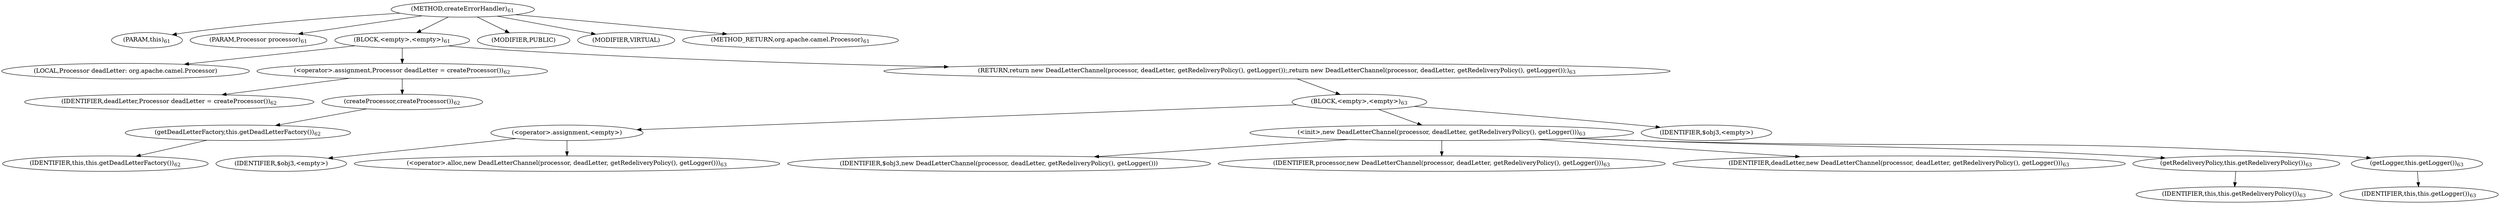 digraph "createErrorHandler" {  
"202" [label = <(METHOD,createErrorHandler)<SUB>61</SUB>> ]
"12" [label = <(PARAM,this)<SUB>61</SUB>> ]
"203" [label = <(PARAM,Processor processor)<SUB>61</SUB>> ]
"204" [label = <(BLOCK,&lt;empty&gt;,&lt;empty&gt;)<SUB>61</SUB>> ]
"205" [label = <(LOCAL,Processor deadLetter: org.apache.camel.Processor)> ]
"206" [label = <(&lt;operator&gt;.assignment,Processor deadLetter = createProcessor())<SUB>62</SUB>> ]
"207" [label = <(IDENTIFIER,deadLetter,Processor deadLetter = createProcessor())<SUB>62</SUB>> ]
"208" [label = <(createProcessor,createProcessor())<SUB>62</SUB>> ]
"209" [label = <(getDeadLetterFactory,this.getDeadLetterFactory())<SUB>62</SUB>> ]
"11" [label = <(IDENTIFIER,this,this.getDeadLetterFactory())<SUB>62</SUB>> ]
"210" [label = <(RETURN,return new DeadLetterChannel(processor, deadLetter, getRedeliveryPolicy(), getLogger());,return new DeadLetterChannel(processor, deadLetter, getRedeliveryPolicy(), getLogger());)<SUB>63</SUB>> ]
"211" [label = <(BLOCK,&lt;empty&gt;,&lt;empty&gt;)<SUB>63</SUB>> ]
"212" [label = <(&lt;operator&gt;.assignment,&lt;empty&gt;)> ]
"213" [label = <(IDENTIFIER,$obj3,&lt;empty&gt;)> ]
"214" [label = <(&lt;operator&gt;.alloc,new DeadLetterChannel(processor, deadLetter, getRedeliveryPolicy(), getLogger()))<SUB>63</SUB>> ]
"215" [label = <(&lt;init&gt;,new DeadLetterChannel(processor, deadLetter, getRedeliveryPolicy(), getLogger()))<SUB>63</SUB>> ]
"216" [label = <(IDENTIFIER,$obj3,new DeadLetterChannel(processor, deadLetter, getRedeliveryPolicy(), getLogger()))> ]
"217" [label = <(IDENTIFIER,processor,new DeadLetterChannel(processor, deadLetter, getRedeliveryPolicy(), getLogger()))<SUB>63</SUB>> ]
"218" [label = <(IDENTIFIER,deadLetter,new DeadLetterChannel(processor, deadLetter, getRedeliveryPolicy(), getLogger()))<SUB>63</SUB>> ]
"219" [label = <(getRedeliveryPolicy,this.getRedeliveryPolicy())<SUB>63</SUB>> ]
"13" [label = <(IDENTIFIER,this,this.getRedeliveryPolicy())<SUB>63</SUB>> ]
"220" [label = <(getLogger,this.getLogger())<SUB>63</SUB>> ]
"14" [label = <(IDENTIFIER,this,this.getLogger())<SUB>63</SUB>> ]
"221" [label = <(IDENTIFIER,$obj3,&lt;empty&gt;)> ]
"222" [label = <(MODIFIER,PUBLIC)> ]
"223" [label = <(MODIFIER,VIRTUAL)> ]
"224" [label = <(METHOD_RETURN,org.apache.camel.Processor)<SUB>61</SUB>> ]
  "202" -> "12" 
  "202" -> "203" 
  "202" -> "204" 
  "202" -> "222" 
  "202" -> "223" 
  "202" -> "224" 
  "204" -> "205" 
  "204" -> "206" 
  "204" -> "210" 
  "206" -> "207" 
  "206" -> "208" 
  "208" -> "209" 
  "209" -> "11" 
  "210" -> "211" 
  "211" -> "212" 
  "211" -> "215" 
  "211" -> "221" 
  "212" -> "213" 
  "212" -> "214" 
  "215" -> "216" 
  "215" -> "217" 
  "215" -> "218" 
  "215" -> "219" 
  "215" -> "220" 
  "219" -> "13" 
  "220" -> "14" 
}
